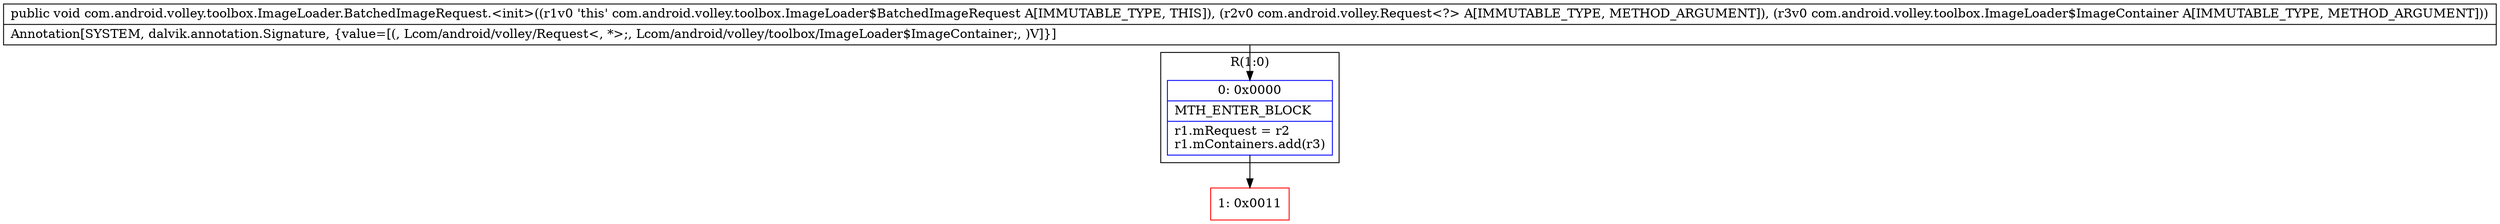 digraph "CFG forcom.android.volley.toolbox.ImageLoader.BatchedImageRequest.\<init\>(Lcom\/android\/volley\/Request;Lcom\/android\/volley\/toolbox\/ImageLoader$ImageContainer;)V" {
subgraph cluster_Region_1818178890 {
label = "R(1:0)";
node [shape=record,color=blue];
Node_0 [shape=record,label="{0\:\ 0x0000|MTH_ENTER_BLOCK\l|r1.mRequest = r2\lr1.mContainers.add(r3)\l}"];
}
Node_1 [shape=record,color=red,label="{1\:\ 0x0011}"];
MethodNode[shape=record,label="{public void com.android.volley.toolbox.ImageLoader.BatchedImageRequest.\<init\>((r1v0 'this' com.android.volley.toolbox.ImageLoader$BatchedImageRequest A[IMMUTABLE_TYPE, THIS]), (r2v0 com.android.volley.Request\<?\> A[IMMUTABLE_TYPE, METHOD_ARGUMENT]), (r3v0 com.android.volley.toolbox.ImageLoader$ImageContainer A[IMMUTABLE_TYPE, METHOD_ARGUMENT]))  | Annotation[SYSTEM, dalvik.annotation.Signature, \{value=[(, Lcom\/android\/volley\/Request\<, *\>;, Lcom\/android\/volley\/toolbox\/ImageLoader$ImageContainer;, )V]\}]\l}"];
MethodNode -> Node_0;
Node_0 -> Node_1;
}

